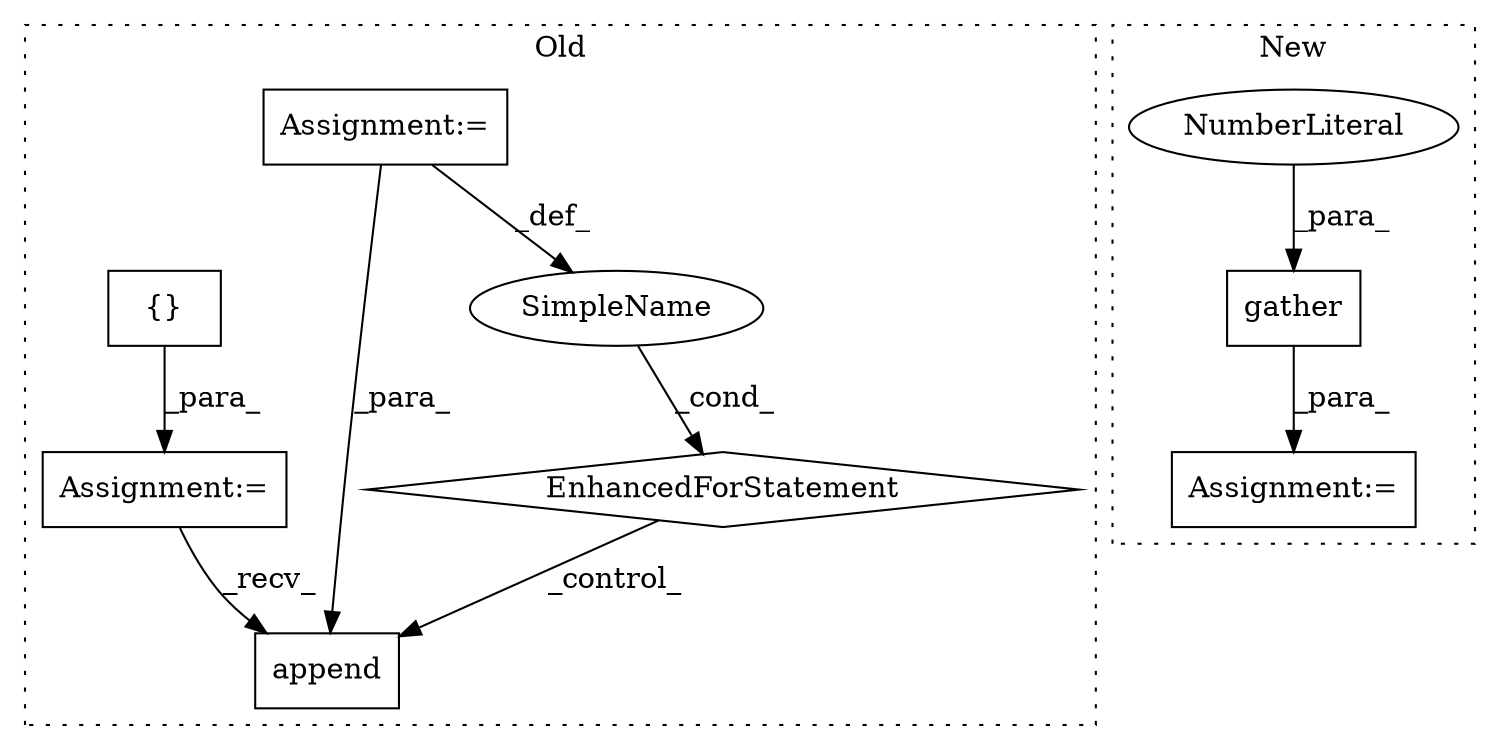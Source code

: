 digraph G {
subgraph cluster0 {
1 [label="append" a="32" s="27463,27498" l="7,1" shape="box"];
3 [label="Assignment:=" a="7" s="27346,27447" l="66,2" shape="box"];
4 [label="EnhancedForStatement" a="70" s="27346,27447" l="66,2" shape="diamond"];
5 [label="SimpleName" a="42" s="27416" l="6" shape="ellipse"];
7 [label="{}" a="4" s="27298" l="2" shape="box"];
9 [label="Assignment:=" a="7" s="27288" l="1" shape="box"];
label = "Old";
style="dotted";
}
subgraph cluster1 {
2 [label="gather" a="32" s="26870,26903" l="7,1" shape="box"];
6 [label="Assignment:=" a="7" s="26855" l="1" shape="box"];
8 [label="NumberLiteral" a="34" s="26877" l="1" shape="ellipse"];
label = "New";
style="dotted";
}
2 -> 6 [label="_para_"];
3 -> 5 [label="_def_"];
3 -> 1 [label="_para_"];
4 -> 1 [label="_control_"];
5 -> 4 [label="_cond_"];
7 -> 9 [label="_para_"];
8 -> 2 [label="_para_"];
9 -> 1 [label="_recv_"];
}